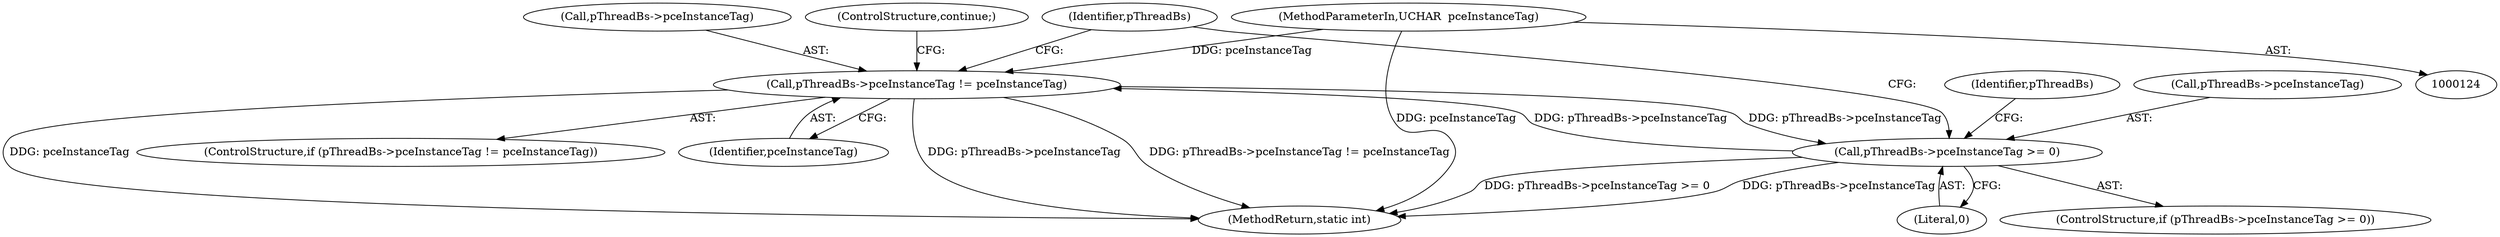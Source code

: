 digraph "0_Android_5d4405f601fa11a8955fd7611532c982420e4206@API" {
"1000382" [label="(Call,pThreadBs->pceInstanceTag != pceInstanceTag)"];
"1000375" [label="(Call,pThreadBs->pceInstanceTag >= 0)"];
"1000382" [label="(Call,pThreadBs->pceInstanceTag != pceInstanceTag)"];
"1000128" [label="(MethodParameterIn,UCHAR  pceInstanceTag)"];
"1000128" [label="(MethodParameterIn,UCHAR  pceInstanceTag)"];
"1000379" [label="(Literal,0)"];
"1000383" [label="(Call,pThreadBs->pceInstanceTag)"];
"1000374" [label="(ControlStructure,if (pThreadBs->pceInstanceTag >= 0))"];
"1000388" [label="(ControlStructure,continue;)"];
"1000375" [label="(Call,pThreadBs->pceInstanceTag >= 0)"];
"1000376" [label="(Call,pThreadBs->pceInstanceTag)"];
"1000382" [label="(Call,pThreadBs->pceInstanceTag != pceInstanceTag)"];
"1000660" [label="(MethodReturn,static int)"];
"1000381" [label="(ControlStructure,if (pThreadBs->pceInstanceTag != pceInstanceTag))"];
"1000386" [label="(Identifier,pceInstanceTag)"];
"1000392" [label="(Identifier,pThreadBs)"];
"1000384" [label="(Identifier,pThreadBs)"];
"1000382" -> "1000381"  [label="AST: "];
"1000382" -> "1000386"  [label="CFG: "];
"1000383" -> "1000382"  [label="AST: "];
"1000386" -> "1000382"  [label="AST: "];
"1000388" -> "1000382"  [label="CFG: "];
"1000392" -> "1000382"  [label="CFG: "];
"1000382" -> "1000660"  [label="DDG: pThreadBs->pceInstanceTag"];
"1000382" -> "1000660"  [label="DDG: pThreadBs->pceInstanceTag != pceInstanceTag"];
"1000382" -> "1000660"  [label="DDG: pceInstanceTag"];
"1000382" -> "1000375"  [label="DDG: pThreadBs->pceInstanceTag"];
"1000375" -> "1000382"  [label="DDG: pThreadBs->pceInstanceTag"];
"1000128" -> "1000382"  [label="DDG: pceInstanceTag"];
"1000375" -> "1000374"  [label="AST: "];
"1000375" -> "1000379"  [label="CFG: "];
"1000376" -> "1000375"  [label="AST: "];
"1000379" -> "1000375"  [label="AST: "];
"1000384" -> "1000375"  [label="CFG: "];
"1000392" -> "1000375"  [label="CFG: "];
"1000375" -> "1000660"  [label="DDG: pThreadBs->pceInstanceTag"];
"1000375" -> "1000660"  [label="DDG: pThreadBs->pceInstanceTag >= 0"];
"1000128" -> "1000124"  [label="AST: "];
"1000128" -> "1000660"  [label="DDG: pceInstanceTag"];
}
